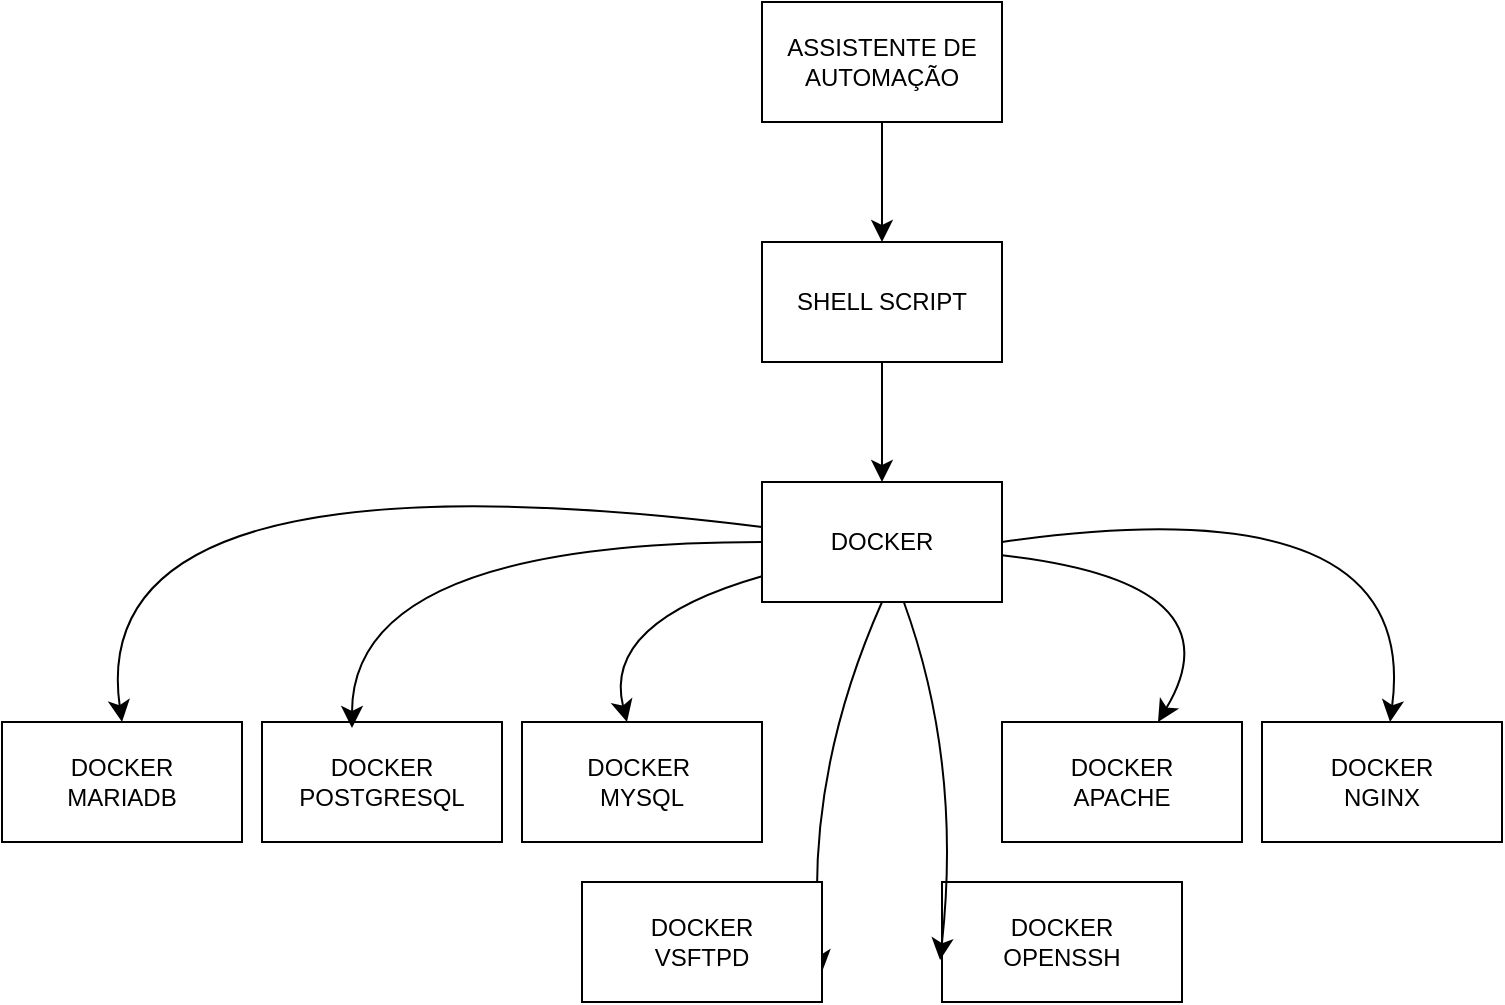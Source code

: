 <mxfile version="24.6.4" type="github">
  <diagram name="Página-1" id="Et0pJcJnsgbVRSXwL4CS">
    <mxGraphModel dx="1912" dy="2069" grid="1" gridSize="10" guides="1" tooltips="1" connect="1" arrows="1" fold="1" page="0" pageScale="1" pageWidth="827" pageHeight="1169" math="0" shadow="0">
      <root>
        <mxCell id="0" />
        <mxCell id="1" parent="0" />
        <mxCell id="kxEnTmNsiCrkL9aHYA9m-4" style="edgeStyle=none;curved=1;rounded=0;orthogonalLoop=1;jettySize=auto;html=1;fontSize=12;startSize=8;endSize=8;" edge="1" parent="1" source="kxEnTmNsiCrkL9aHYA9m-1" target="kxEnTmNsiCrkL9aHYA9m-2">
          <mxGeometry relative="1" as="geometry" />
        </mxCell>
        <mxCell id="kxEnTmNsiCrkL9aHYA9m-1" value="ASSISTENTE DE AUTOMAÇÃO" style="rounded=0;whiteSpace=wrap;html=1;" vertex="1" parent="1">
          <mxGeometry x="-600" y="-1040" width="120" height="60" as="geometry" />
        </mxCell>
        <mxCell id="kxEnTmNsiCrkL9aHYA9m-5" style="edgeStyle=none;curved=1;rounded=0;orthogonalLoop=1;jettySize=auto;html=1;fontSize=12;startSize=8;endSize=8;" edge="1" parent="1" source="kxEnTmNsiCrkL9aHYA9m-2" target="kxEnTmNsiCrkL9aHYA9m-3">
          <mxGeometry relative="1" as="geometry" />
        </mxCell>
        <mxCell id="kxEnTmNsiCrkL9aHYA9m-2" value="SHELL SCRIPT" style="rounded=0;whiteSpace=wrap;html=1;" vertex="1" parent="1">
          <mxGeometry x="-600" y="-920" width="120" height="60" as="geometry" />
        </mxCell>
        <mxCell id="kxEnTmNsiCrkL9aHYA9m-15" style="edgeStyle=none;curved=1;rounded=0;orthogonalLoop=1;jettySize=auto;html=1;entryX=0.5;entryY=0;entryDx=0;entryDy=0;fontSize=12;startSize=8;endSize=8;" edge="1" parent="1" source="kxEnTmNsiCrkL9aHYA9m-3" target="kxEnTmNsiCrkL9aHYA9m-9">
          <mxGeometry relative="1" as="geometry">
            <Array as="points">
              <mxPoint x="-940" y="-820" />
            </Array>
          </mxGeometry>
        </mxCell>
        <mxCell id="kxEnTmNsiCrkL9aHYA9m-17" style="edgeStyle=none;curved=1;rounded=0;orthogonalLoop=1;jettySize=auto;html=1;fontSize=12;startSize=8;endSize=8;" edge="1" parent="1" source="kxEnTmNsiCrkL9aHYA9m-3" target="kxEnTmNsiCrkL9aHYA9m-6">
          <mxGeometry relative="1" as="geometry">
            <Array as="points">
              <mxPoint x="-680" y="-730" />
            </Array>
          </mxGeometry>
        </mxCell>
        <mxCell id="kxEnTmNsiCrkL9aHYA9m-18" style="edgeStyle=none;curved=1;rounded=0;orthogonalLoop=1;jettySize=auto;html=1;exitX=1;exitY=0.5;exitDx=0;exitDy=0;fontSize=12;startSize=8;endSize=8;" edge="1" parent="1" source="kxEnTmNsiCrkL9aHYA9m-3" target="kxEnTmNsiCrkL9aHYA9m-11">
          <mxGeometry relative="1" as="geometry">
            <Array as="points">
              <mxPoint x="-270" y="-800" />
            </Array>
          </mxGeometry>
        </mxCell>
        <mxCell id="kxEnTmNsiCrkL9aHYA9m-19" style="edgeStyle=none;curved=1;rounded=0;orthogonalLoop=1;jettySize=auto;html=1;fontSize=12;startSize=8;endSize=8;" edge="1" parent="1" source="kxEnTmNsiCrkL9aHYA9m-3" target="kxEnTmNsiCrkL9aHYA9m-10">
          <mxGeometry relative="1" as="geometry">
            <Array as="points">
              <mxPoint x="-360" y="-750" />
            </Array>
          </mxGeometry>
        </mxCell>
        <mxCell id="kxEnTmNsiCrkL9aHYA9m-20" style="edgeStyle=none;curved=1;rounded=0;orthogonalLoop=1;jettySize=auto;html=1;exitX=0.5;exitY=1;exitDx=0;exitDy=0;entryX=1;entryY=0.75;entryDx=0;entryDy=0;fontSize=12;startSize=8;endSize=8;" edge="1" parent="1" source="kxEnTmNsiCrkL9aHYA9m-3" target="kxEnTmNsiCrkL9aHYA9m-12">
          <mxGeometry relative="1" as="geometry">
            <Array as="points">
              <mxPoint x="-580" y="-650" />
            </Array>
          </mxGeometry>
        </mxCell>
        <mxCell id="kxEnTmNsiCrkL9aHYA9m-3" value="DOCKER" style="rounded=0;whiteSpace=wrap;html=1;" vertex="1" parent="1">
          <mxGeometry x="-600" y="-800" width="120" height="60" as="geometry" />
        </mxCell>
        <mxCell id="kxEnTmNsiCrkL9aHYA9m-6" value="DOCKER&amp;nbsp;&lt;div&gt;MYSQL&lt;/div&gt;" style="rounded=0;whiteSpace=wrap;html=1;" vertex="1" parent="1">
          <mxGeometry x="-720" y="-680" width="120" height="60" as="geometry" />
        </mxCell>
        <mxCell id="kxEnTmNsiCrkL9aHYA9m-8" value="DOCKER&lt;div&gt;POSTGRESQL&lt;/div&gt;" style="rounded=0;whiteSpace=wrap;html=1;" vertex="1" parent="1">
          <mxGeometry x="-850" y="-680" width="120" height="60" as="geometry" />
        </mxCell>
        <mxCell id="kxEnTmNsiCrkL9aHYA9m-9" value="DOCKER&lt;div&gt;MARIADB&lt;/div&gt;" style="rounded=0;whiteSpace=wrap;html=1;" vertex="1" parent="1">
          <mxGeometry x="-980" y="-680" width="120" height="60" as="geometry" />
        </mxCell>
        <mxCell id="kxEnTmNsiCrkL9aHYA9m-10" value="DOCKER&lt;div&gt;APACHE&lt;/div&gt;" style="rounded=0;whiteSpace=wrap;html=1;" vertex="1" parent="1">
          <mxGeometry x="-480" y="-680" width="120" height="60" as="geometry" />
        </mxCell>
        <mxCell id="kxEnTmNsiCrkL9aHYA9m-11" value="DOCKER&lt;div&gt;NGINX&lt;/div&gt;" style="rounded=0;whiteSpace=wrap;html=1;" vertex="1" parent="1">
          <mxGeometry x="-350" y="-680" width="120" height="60" as="geometry" />
        </mxCell>
        <mxCell id="kxEnTmNsiCrkL9aHYA9m-12" value="DOCKER&lt;div&gt;VSFTPD&lt;/div&gt;" style="rounded=0;whiteSpace=wrap;html=1;" vertex="1" parent="1">
          <mxGeometry x="-690" y="-600" width="120" height="60" as="geometry" />
        </mxCell>
        <mxCell id="kxEnTmNsiCrkL9aHYA9m-13" value="DOCKER&lt;div&gt;OPENSSH&lt;/div&gt;" style="rounded=0;whiteSpace=wrap;html=1;" vertex="1" parent="1">
          <mxGeometry x="-510" y="-600" width="120" height="60" as="geometry" />
        </mxCell>
        <mxCell id="kxEnTmNsiCrkL9aHYA9m-16" style="edgeStyle=none;curved=1;rounded=0;orthogonalLoop=1;jettySize=auto;html=1;entryX=0.375;entryY=0.05;entryDx=0;entryDy=0;entryPerimeter=0;fontSize=12;startSize=8;endSize=8;" edge="1" parent="1" source="kxEnTmNsiCrkL9aHYA9m-3" target="kxEnTmNsiCrkL9aHYA9m-8">
          <mxGeometry relative="1" as="geometry">
            <Array as="points">
              <mxPoint x="-805" y="-770" />
            </Array>
          </mxGeometry>
        </mxCell>
        <mxCell id="kxEnTmNsiCrkL9aHYA9m-21" style="edgeStyle=none;curved=1;rounded=0;orthogonalLoop=1;jettySize=auto;html=1;entryX=-0.008;entryY=0.65;entryDx=0;entryDy=0;entryPerimeter=0;fontSize=12;startSize=8;endSize=8;" edge="1" parent="1" source="kxEnTmNsiCrkL9aHYA9m-3" target="kxEnTmNsiCrkL9aHYA9m-13">
          <mxGeometry relative="1" as="geometry">
            <Array as="points">
              <mxPoint x="-500" y="-660" />
            </Array>
          </mxGeometry>
        </mxCell>
      </root>
    </mxGraphModel>
  </diagram>
</mxfile>
